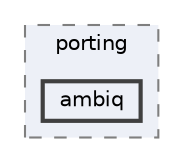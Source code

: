 digraph "Face_Access_inferencing/src/edge-impulse-sdk/porting/ambiq"
{
 // LATEX_PDF_SIZE
  bgcolor="transparent";
  edge [fontname=Helvetica,fontsize=10,labelfontname=Helvetica,labelfontsize=10];
  node [fontname=Helvetica,fontsize=10,shape=box,height=0.2,width=0.4];
  compound=true
  subgraph clusterdir_77876a311ad5c794abf7dab690b99819 {
    graph [ bgcolor="#edf0f7", pencolor="grey50", label="porting", fontname=Helvetica,fontsize=10 style="filled,dashed", URL="dir_77876a311ad5c794abf7dab690b99819.html",tooltip=""]
  dir_74252dac8ec93c76b2f397f31a5d4fa6 [label="ambiq", fillcolor="#edf0f7", color="grey25", style="filled,bold", URL="dir_74252dac8ec93c76b2f397f31a5d4fa6.html",tooltip=""];
  }
}
